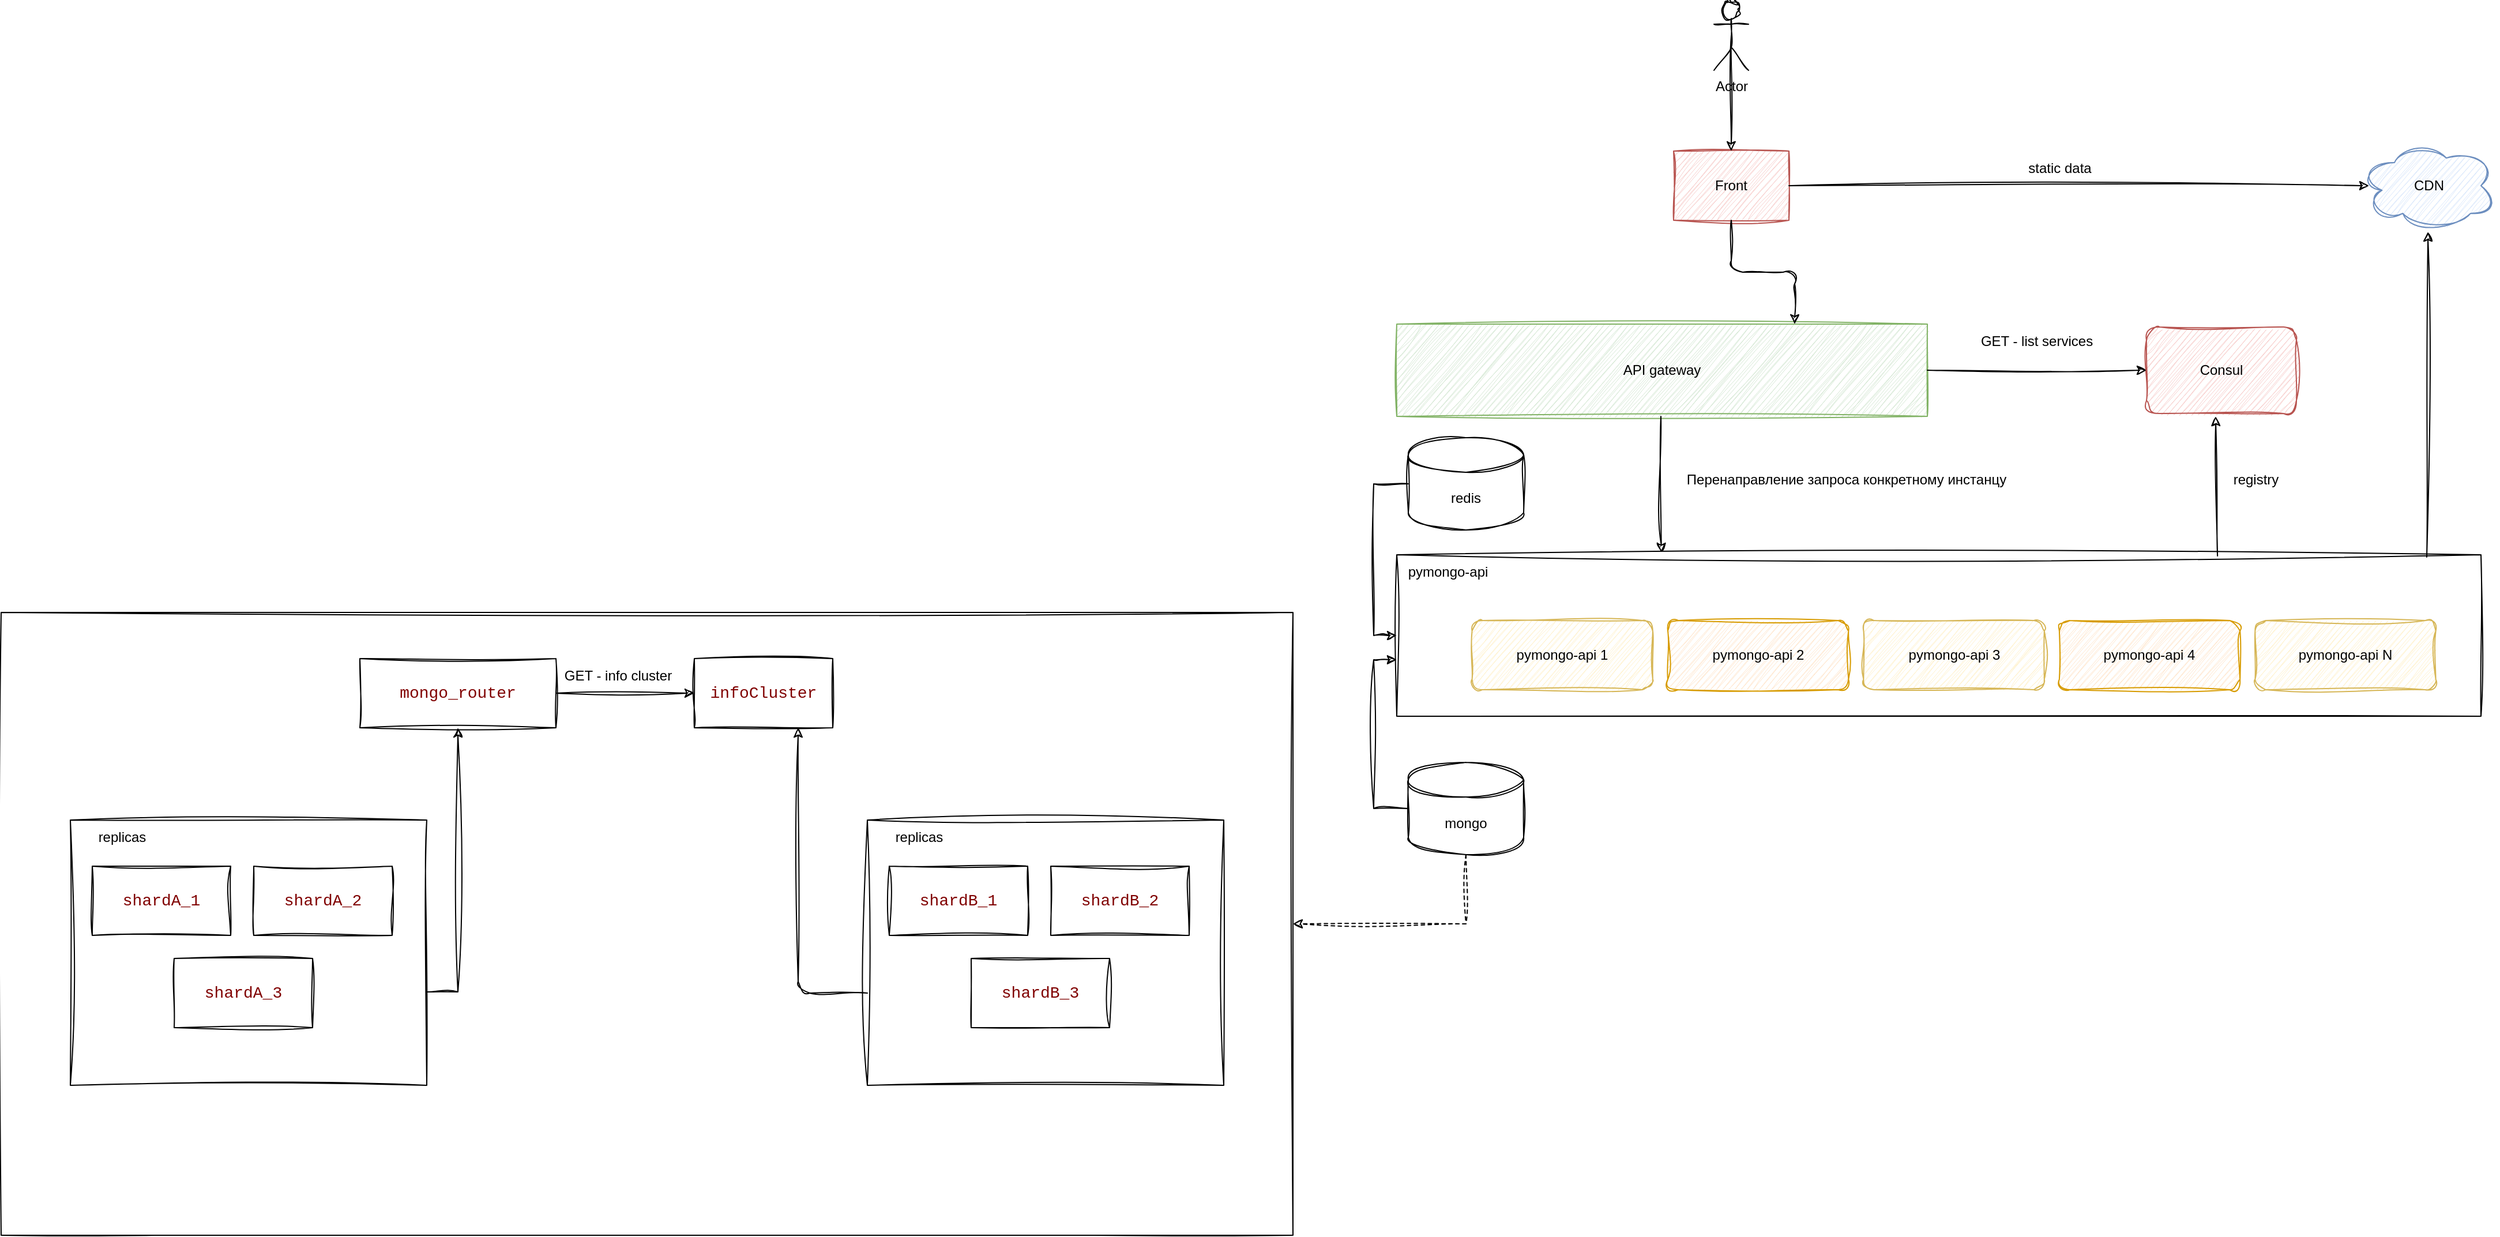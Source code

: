 <mxfile version="24.7.1" type="device">
  <diagram name="Page-1" id="-H_mtQnk-PTXWXPvYvuk">
    <mxGraphModel dx="2603" dy="820" grid="1" gridSize="10" guides="1" tooltips="1" connect="1" arrows="1" fold="1" page="1" pageScale="1" pageWidth="1169" pageHeight="827" math="0" shadow="0">
      <root>
        <mxCell id="0" />
        <mxCell id="1" parent="0" />
        <mxCell id="lU5tspeHzJpMSYw2a2wq-317" value="" style="rounded=0;whiteSpace=wrap;html=1;sketch=1;hachureGap=4;jiggle=2;curveFitting=1;fontFamily=Architects Daughter;fontSource=https%3A%2F%2Ffonts.googleapis.com%2Fcss%3Ffamily%3DArchitects%2BDaughter;" vertex="1" parent="1">
          <mxGeometry x="-1160" y="760" width="1120" height="540" as="geometry" />
        </mxCell>
        <mxCell id="132" value="" style="startSize=0;sketch=1;curveFitting=1;jiggle=2;" parent="1" vertex="1">
          <mxGeometry x="50" y="710" width="940" height="140" as="geometry" />
        </mxCell>
        <mxCell id="128" value="pymongo-api 1" style="rounded=1;whiteSpace=wrap;html=1;sketch=1;curveFitting=1;jiggle=2;fillColor=#fff2cc;strokeColor=#d6b656;" parent="132" vertex="1">
          <mxGeometry x="65.278" y="57" width="156.667" height="60" as="geometry" />
        </mxCell>
        <mxCell id="129" value="pymongo-api 2" style="rounded=1;whiteSpace=wrap;html=1;sketch=1;curveFitting=1;jiggle=2;fillColor=#ffe6cc;strokeColor=#d79b00;" parent="132" vertex="1">
          <mxGeometry x="235" y="57" width="156.667" height="60" as="geometry" />
        </mxCell>
        <mxCell id="130" value="pymongo-api 3" style="rounded=1;whiteSpace=wrap;html=1;sketch=1;curveFitting=1;jiggle=2;fillColor=#fff2cc;strokeColor=#d6b656;" parent="132" vertex="1">
          <mxGeometry x="404.722" y="57" width="156.667" height="60" as="geometry" />
        </mxCell>
        <mxCell id="251" value="pymongo-api 4" style="rounded=1;whiteSpace=wrap;html=1;sketch=1;curveFitting=1;jiggle=2;fillColor=#ffe6cc;strokeColor=#d79b00;" parent="132" vertex="1">
          <mxGeometry x="574.444" y="57" width="156.667" height="60" as="geometry" />
        </mxCell>
        <mxCell id="252" value="pymongo-api N" style="rounded=1;whiteSpace=wrap;html=1;sketch=1;curveFitting=1;jiggle=2;fillColor=#fff2cc;strokeColor=#d6b656;" parent="132" vertex="1">
          <mxGeometry x="744.167" y="57" width="156.667" height="60" as="geometry" />
        </mxCell>
        <mxCell id="256" value="pymongo-api" style="text;html=1;strokeColor=none;fillColor=none;align=center;verticalAlign=middle;whiteSpace=wrap;rounded=0;fontFamily=Helvetica;fontSize=12;fontColor=rgb(0, 0, 0);startSize=0;sketch=1;curveFitting=1;jiggle=2;" parent="132" vertex="1">
          <mxGeometry x="-60.003" width="208.889" height="30" as="geometry" />
        </mxCell>
        <mxCell id="133" value="Actor" style="shape=umlActor;verticalLabelPosition=bottom;verticalAlign=top;html=1;outlineConnect=0;strokeColor=rgb(0, 0, 0);fontFamily=Helvetica;fontSize=12;fontColor=rgb(0, 0, 0);startSize=0;fillColor=rgb(255, 255, 255);sketch=1;curveFitting=1;jiggle=2;" parent="1" vertex="1">
          <mxGeometry x="325" y="230" width="30" height="60" as="geometry" />
        </mxCell>
        <mxCell id="135" value="" style="rounded=0;whiteSpace=wrap;html=1;strokeColor=#b85450;fontFamily=Helvetica;fontSize=12;startSize=0;fillColor=#f8cecc;sketch=1;curveFitting=1;jiggle=2;" parent="1" vertex="1">
          <mxGeometry x="290" y="360" width="100" height="60" as="geometry" />
        </mxCell>
        <mxCell id="136" value="Front" style="text;html=1;strokeColor=none;fillColor=none;align=center;verticalAlign=middle;whiteSpace=wrap;rounded=0;fontFamily=Helvetica;fontSize=12;fontColor=rgb(0, 0, 0);startSize=0;sketch=1;curveFitting=1;jiggle=2;" parent="1" vertex="1">
          <mxGeometry x="295" y="375" width="90" height="30" as="geometry" />
        </mxCell>
        <mxCell id="137" value="" style="endArrow=classic;html=1;fontFamily=Helvetica;fontSize=12;fontColor=rgb(0, 0, 0);startSize=0;exitX=0.5;exitY=0.5;exitDx=0;exitDy=0;exitPerimeter=0;sketch=1;curveFitting=1;jiggle=2;" parent="1" source="133" target="135" edge="1">
          <mxGeometry width="50" height="50" relative="1" as="geometry">
            <mxPoint x="590" y="670" as="sourcePoint" />
            <mxPoint x="640" y="620" as="targetPoint" />
          </mxGeometry>
        </mxCell>
        <mxCell id="139" value="CDN" style="ellipse;shape=cloud;whiteSpace=wrap;html=1;strokeColor=#6c8ebf;fontFamily=Helvetica;fontSize=12;startSize=0;fillColor=#dae8fc;sketch=1;curveFitting=1;jiggle=2;" parent="1" vertex="1">
          <mxGeometry x="885" y="350" width="120" height="80" as="geometry" />
        </mxCell>
        <mxCell id="144" value="" style="endArrow=classic;html=1;rounded=1;labelBackgroundColor=default;strokeColor=default;fontFamily=Helvetica;fontSize=12;fontColor=rgb(0, 0, 0);startSize=0;shape=connector;entryX=0.067;entryY=0.5;entryDx=0;entryDy=0;entryPerimeter=0;exitX=1;exitY=0.5;exitDx=0;exitDy=0;sketch=1;curveFitting=1;jiggle=2;" parent="1" source="135" target="139" edge="1">
          <mxGeometry width="50" height="50" relative="1" as="geometry">
            <mxPoint x="410" y="390" as="sourcePoint" />
            <mxPoint x="540" y="390" as="targetPoint" />
          </mxGeometry>
        </mxCell>
        <mxCell id="145" value="static data" style="text;html=1;strokeColor=none;fillColor=none;align=center;verticalAlign=middle;whiteSpace=wrap;rounded=0;fontFamily=Helvetica;fontSize=12;fontColor=rgb(0, 0, 0);startSize=0;sketch=1;curveFitting=1;jiggle=2;" parent="1" vertex="1">
          <mxGeometry x="540" y="360" width="170" height="30" as="geometry" />
        </mxCell>
        <mxCell id="146" value="API gateway" style="rounded=0;whiteSpace=wrap;html=1;strokeColor=#82b366;fontFamily=Helvetica;fontSize=12;startSize=0;fillColor=#d5e8d4;sketch=1;curveFitting=1;jiggle=2;" parent="1" vertex="1">
          <mxGeometry x="50" y="510" width="460" height="80" as="geometry" />
        </mxCell>
        <mxCell id="147" value="" style="endArrow=classic;html=1;rounded=1;labelBackgroundColor=default;strokeColor=default;fontFamily=Helvetica;fontSize=12;fontColor=rgb(0, 0, 0);startSize=0;shape=connector;exitX=0.5;exitY=1;exitDx=0;exitDy=0;entryX=0.75;entryY=0;entryDx=0;entryDy=0;sketch=1;curveFitting=1;jiggle=2;edgeStyle=orthogonalEdgeStyle;" parent="1" source="135" target="146" edge="1">
          <mxGeometry width="50" height="50" relative="1" as="geometry">
            <mxPoint x="350" y="650" as="sourcePoint" />
            <mxPoint x="370" y="760" as="targetPoint" />
          </mxGeometry>
        </mxCell>
        <mxCell id="248" value="Consul" style="rounded=1;whiteSpace=wrap;html=1;sketch=1;curveFitting=1;jiggle=2;fillColor=#f8cecc;strokeColor=#b85450;" parent="1" vertex="1">
          <mxGeometry x="700" y="512.5" width="130" height="75" as="geometry" />
        </mxCell>
        <mxCell id="249" value="" style="endArrow=classic;html=1;rounded=1;labelBackgroundColor=default;strokeColor=default;fontFamily=Helvetica;fontSize=12;fontColor=rgb(0, 0, 0);startSize=0;shape=connector;exitX=1;exitY=0.5;exitDx=0;exitDy=0;entryX=0;entryY=0.5;entryDx=0;entryDy=0;sketch=1;curveFitting=1;jiggle=2;" parent="1" target="248" edge="1">
          <mxGeometry width="50" height="50" relative="1" as="geometry">
            <mxPoint x="510" y="550" as="sourcePoint" />
            <mxPoint x="670" y="470" as="targetPoint" />
          </mxGeometry>
        </mxCell>
        <mxCell id="250" value="GET - list services" style="text;html=1;strokeColor=none;fillColor=none;align=center;verticalAlign=middle;whiteSpace=wrap;rounded=0;fontFamily=Helvetica;fontSize=12;fontColor=rgb(0, 0, 0);startSize=0;sketch=1;curveFitting=1;jiggle=2;" parent="1" vertex="1">
          <mxGeometry x="520" y="510" width="170" height="30" as="geometry" />
        </mxCell>
        <mxCell id="254" value="" style="endArrow=classic;html=1;rounded=1;labelBackgroundColor=default;strokeColor=default;fontFamily=Helvetica;fontSize=12;fontColor=rgb(0, 0, 0);startSize=0;shape=connector;entryX=0.244;entryY=-0.014;entryDx=0;entryDy=0;entryPerimeter=0;sketch=1;curveFitting=1;jiggle=2;" parent="1" target="132" edge="1">
          <mxGeometry width="50" height="50" relative="1" as="geometry">
            <mxPoint x="279" y="590" as="sourcePoint" />
            <mxPoint x="360" y="700" as="targetPoint" />
          </mxGeometry>
        </mxCell>
        <mxCell id="255" value="Перенаправление запроса конкретному инстанцу" style="text;html=1;strokeColor=none;fillColor=none;align=center;verticalAlign=middle;whiteSpace=wrap;rounded=0;fontFamily=Helvetica;fontSize=12;fontColor=rgb(0, 0, 0);startSize=0;sketch=1;curveFitting=1;jiggle=2;" parent="1" vertex="1">
          <mxGeometry x="290" y="630" width="300" height="30" as="geometry" />
        </mxCell>
        <mxCell id="260" value="&lt;div style=&quot;background-color: rgb(255, 255, 255); line-height: 19px;&quot;&gt;&lt;font face=&quot;Consolas, Courier New, monospace&quot; color=&quot;#800000&quot;&gt;&lt;span style=&quot;font-size: 14px;&quot;&gt;mongo_router&lt;/span&gt;&lt;/font&gt;&lt;br&gt;&lt;/div&gt;" style="rounded=0;whiteSpace=wrap;html=1;strokeColor=rgb(0, 0, 0);fontFamily=Helvetica;fontSize=12;fontColor=rgb(0, 0, 0);startSize=0;fillColor=rgb(255, 255, 255);sketch=1;curveFitting=1;jiggle=2;" parent="1" vertex="1">
          <mxGeometry x="-849" y="800" width="170" height="60" as="geometry" />
        </mxCell>
        <mxCell id="262" value="&lt;div style=&quot;background-color: rgb(255, 255, 255); line-height: 19px;&quot;&gt;&lt;font face=&quot;Consolas, Courier New, monospace&quot; color=&quot;#800000&quot;&gt;&lt;span style=&quot;font-size: 14px;&quot;&gt;infoCluster&lt;/span&gt;&lt;/font&gt;&lt;br&gt;&lt;/div&gt;" style="rounded=0;whiteSpace=wrap;html=1;strokeColor=rgb(0, 0, 0);fontFamily=Helvetica;fontSize=12;fontColor=rgb(0, 0, 0);startSize=0;fillColor=rgb(255, 255, 255);sketch=1;curveFitting=1;jiggle=2;" parent="1" vertex="1">
          <mxGeometry x="-559" y="800" width="120" height="60" as="geometry" />
        </mxCell>
        <mxCell id="263" value="" style="endArrow=classic;html=1;rounded=1;labelBackgroundColor=default;strokeColor=default;fontFamily=Helvetica;fontSize=12;fontColor=rgb(0, 0, 0);startSize=0;shape=connector;entryX=0;entryY=0.5;entryDx=0;entryDy=0;sketch=1;curveFitting=1;jiggle=2;" parent="1" source="260" target="262" edge="1">
          <mxGeometry width="50" height="50" relative="1" as="geometry">
            <mxPoint x="-549" y="980" as="sourcePoint" />
            <mxPoint x="-599" y="1030" as="targetPoint" />
          </mxGeometry>
        </mxCell>
        <mxCell id="264" value="GET - info cluster" style="text;html=1;strokeColor=none;fillColor=none;align=center;verticalAlign=middle;whiteSpace=wrap;rounded=0;fontFamily=Helvetica;fontSize=12;fontColor=rgb(0, 0, 0);startSize=0;sketch=1;curveFitting=1;jiggle=2;" parent="1" vertex="1">
          <mxGeometry x="-720" y="800" width="190" height="30" as="geometry" />
        </mxCell>
        <mxCell id="265" value="" style="endArrow=classic;html=1;rounded=1;labelBackgroundColor=default;strokeColor=default;fontFamily=Helvetica;fontSize=12;fontColor=rgb(0, 0, 0);startSize=0;shape=connector;exitX=0.757;exitY=0.007;exitDx=0;exitDy=0;exitPerimeter=0;sketch=1;curveFitting=1;jiggle=2;" parent="1" source="132" edge="1">
          <mxGeometry width="50" height="50" relative="1" as="geometry">
            <mxPoint x="670" y="620" as="sourcePoint" />
            <mxPoint x="760" y="590" as="targetPoint" />
          </mxGeometry>
        </mxCell>
        <mxCell id="266" value="registry" style="text;html=1;strokeColor=none;fillColor=none;align=center;verticalAlign=middle;whiteSpace=wrap;rounded=0;fontFamily=Helvetica;fontSize=12;fontColor=rgb(0, 0, 0);startSize=0;sketch=1;curveFitting=1;jiggle=2;" parent="1" vertex="1">
          <mxGeometry x="750" y="630" width="90" height="30" as="geometry" />
        </mxCell>
        <mxCell id="lU5tspeHzJpMSYw2a2wq-308" style="edgeStyle=orthogonalEdgeStyle;rounded=0;sketch=1;hachureGap=4;jiggle=2;curveFitting=1;orthogonalLoop=1;jettySize=auto;html=1;entryX=0;entryY=0.5;entryDx=0;entryDy=0;fontFamily=Architects Daughter;fontSource=https%3A%2F%2Ffonts.googleapis.com%2Fcss%3Ffamily%3DArchitects%2BDaughter;" edge="1" parent="1" source="272" target="132">
          <mxGeometry relative="1" as="geometry">
            <Array as="points">
              <mxPoint x="30" y="649" />
              <mxPoint x="30" y="780" />
            </Array>
          </mxGeometry>
        </mxCell>
        <mxCell id="272" value="redis" style="shape=cylinder3;whiteSpace=wrap;html=1;boundedLbl=1;backgroundOutline=1;size=15;strokeColor=rgb(0, 0, 0);fontFamily=Helvetica;fontSize=12;fontColor=rgb(0, 0, 0);startSize=0;fillColor=rgb(255, 255, 255);sketch=1;curveFitting=1;jiggle=2;" parent="1" vertex="1">
          <mxGeometry x="60" y="608.5" width="100" height="80" as="geometry" />
        </mxCell>
        <mxCell id="287" value="" style="rounded=0;whiteSpace=wrap;html=1;strokeColor=rgb(0, 0, 0);fontFamily=Helvetica;fontSize=12;fontColor=rgb(0, 0, 0);startSize=0;fillColor=rgb(255, 255, 255);sketch=1;curveFitting=1;jiggle=2;" parent="1" vertex="1">
          <mxGeometry x="-409" y="940" width="309" height="230" as="geometry" />
        </mxCell>
        <mxCell id="288" value="&lt;div style=&quot;background-color: rgb(255, 255, 255); font-family: Consolas, &amp;quot;Courier New&amp;quot;, monospace; font-size: 14px; line-height: 19px;&quot;&gt;&lt;span style=&quot;color: #800000;&quot;&gt;shardB_1&lt;/span&gt;&lt;/div&gt;" style="rounded=0;whiteSpace=wrap;html=1;strokeColor=rgb(0, 0, 0);fontFamily=Helvetica;fontSize=12;fontColor=rgb(0, 0, 0);startSize=0;fillColor=rgb(255, 255, 255);sketch=1;curveFitting=1;jiggle=2;" parent="1" vertex="1">
          <mxGeometry x="-390" y="980" width="120" height="60" as="geometry" />
        </mxCell>
        <mxCell id="289" value="&lt;div style=&quot;background-color: rgb(255, 255, 255); font-family: Consolas, &amp;quot;Courier New&amp;quot;, monospace; font-size: 14px; line-height: 19px;&quot;&gt;&lt;span style=&quot;color: #800000;&quot;&gt;shardB_2&lt;/span&gt;&lt;/div&gt;" style="rounded=0;whiteSpace=wrap;html=1;strokeColor=rgb(0, 0, 0);fontFamily=Helvetica;fontSize=12;fontColor=rgb(0, 0, 0);startSize=0;fillColor=rgb(255, 255, 255);sketch=1;curveFitting=1;jiggle=2;" parent="1" vertex="1">
          <mxGeometry x="-250" y="980" width="120" height="60" as="geometry" />
        </mxCell>
        <mxCell id="290" value="&lt;div style=&quot;background-color: rgb(255, 255, 255); font-family: Consolas, &amp;quot;Courier New&amp;quot;, monospace; font-size: 14px; line-height: 19px;&quot;&gt;&lt;span style=&quot;color: #800000;&quot;&gt;shardB_3&lt;/span&gt;&lt;/div&gt;" style="rounded=0;whiteSpace=wrap;html=1;strokeColor=rgb(0, 0, 0);fontFamily=Helvetica;fontSize=12;fontColor=rgb(0, 0, 0);startSize=0;fillColor=rgb(255, 255, 255);sketch=1;curveFitting=1;jiggle=2;" parent="1" vertex="1">
          <mxGeometry x="-319" y="1060" width="120" height="60" as="geometry" />
        </mxCell>
        <mxCell id="296" value="replicas" style="text;html=1;strokeColor=none;fillColor=none;align=center;verticalAlign=middle;whiteSpace=wrap;rounded=0;fontFamily=Helvetica;fontSize=12;fontColor=rgb(0, 0, 0);startSize=0;sketch=1;curveFitting=1;jiggle=2;" parent="1" vertex="1">
          <mxGeometry x="-409" y="940" width="90" height="30" as="geometry" />
        </mxCell>
        <mxCell id="300" value="" style="endArrow=classic;html=1;entryX=0.492;entryY=1;entryDx=0;entryDy=0;entryPerimeter=0;exitX=0.95;exitY=0.014;exitDx=0;exitDy=0;exitPerimeter=0;sketch=1;curveFitting=1;jiggle=2;" parent="1" source="132" target="139" edge="1">
          <mxGeometry width="50" height="50" relative="1" as="geometry">
            <mxPoint x="740" y="640" as="sourcePoint" />
            <mxPoint x="790" y="590" as="targetPoint" />
          </mxGeometry>
        </mxCell>
        <mxCell id="304" value="" style="endArrow=classic;html=1;entryX=0.75;entryY=1;entryDx=0;entryDy=0;sketch=1;curveFitting=1;jiggle=2;" parent="1" target="262" edge="1">
          <mxGeometry width="50" height="50" relative="1" as="geometry">
            <mxPoint x="-409" y="1090" as="sourcePoint" />
            <mxPoint x="-429" y="1110" as="targetPoint" />
            <Array as="points">
              <mxPoint x="-469" y="1090" />
            </Array>
          </mxGeometry>
        </mxCell>
        <mxCell id="lU5tspeHzJpMSYw2a2wq-318" style="edgeStyle=orthogonalEdgeStyle;rounded=0;sketch=1;hachureGap=4;jiggle=2;curveFitting=1;orthogonalLoop=1;jettySize=auto;html=1;entryX=1;entryY=0.5;entryDx=0;entryDy=0;fontFamily=Architects Daughter;fontSource=https%3A%2F%2Ffonts.googleapis.com%2Fcss%3Ffamily%3DArchitects%2BDaughter;dashed=1;" edge="1" parent="1" source="lU5tspeHzJpMSYw2a2wq-309" target="lU5tspeHzJpMSYw2a2wq-317">
          <mxGeometry relative="1" as="geometry">
            <Array as="points">
              <mxPoint x="110" y="1030" />
            </Array>
          </mxGeometry>
        </mxCell>
        <mxCell id="lU5tspeHzJpMSYw2a2wq-309" value="mongo" style="shape=cylinder3;whiteSpace=wrap;html=1;boundedLbl=1;backgroundOutline=1;size=15;strokeColor=rgb(0, 0, 0);fontFamily=Helvetica;fontSize=12;fontColor=rgb(0, 0, 0);startSize=0;fillColor=rgb(255, 255, 255);sketch=1;curveFitting=1;jiggle=2;" vertex="1" parent="1">
          <mxGeometry x="60" y="890" width="100" height="80" as="geometry" />
        </mxCell>
        <mxCell id="lU5tspeHzJpMSYw2a2wq-310" style="edgeStyle=orthogonalEdgeStyle;rounded=0;sketch=1;hachureGap=4;jiggle=2;curveFitting=1;orthogonalLoop=1;jettySize=auto;html=1;entryX=0;entryY=0.65;entryDx=0;entryDy=0;entryPerimeter=0;fontFamily=Architects Daughter;fontSource=https%3A%2F%2Ffonts.googleapis.com%2Fcss%3Ffamily%3DArchitects%2BDaughter;" edge="1" parent="1" source="lU5tspeHzJpMSYw2a2wq-309" target="132">
          <mxGeometry relative="1" as="geometry">
            <Array as="points">
              <mxPoint x="30" y="930" />
              <mxPoint x="30" y="801" />
            </Array>
          </mxGeometry>
        </mxCell>
        <mxCell id="lU5tspeHzJpMSYw2a2wq-311" value="" style="rounded=0;whiteSpace=wrap;html=1;strokeColor=rgb(0, 0, 0);fontFamily=Helvetica;fontSize=12;fontColor=rgb(0, 0, 0);startSize=0;fillColor=rgb(255, 255, 255);sketch=1;curveFitting=1;jiggle=2;" vertex="1" parent="1">
          <mxGeometry x="-1100" y="940" width="309" height="230" as="geometry" />
        </mxCell>
        <mxCell id="lU5tspeHzJpMSYw2a2wq-312" value="&lt;div style=&quot;background-color: rgb(255, 255, 255); font-family: Consolas, &amp;quot;Courier New&amp;quot;, monospace; font-size: 14px; line-height: 19px;&quot;&gt;&lt;span style=&quot;color: #800000;&quot;&gt;shardA_1&lt;/span&gt;&lt;/div&gt;" style="rounded=0;whiteSpace=wrap;html=1;strokeColor=rgb(0, 0, 0);fontFamily=Helvetica;fontSize=12;fontColor=rgb(0, 0, 0);startSize=0;fillColor=rgb(255, 255, 255);sketch=1;curveFitting=1;jiggle=2;" vertex="1" parent="1">
          <mxGeometry x="-1081" y="980" width="120" height="60" as="geometry" />
        </mxCell>
        <mxCell id="lU5tspeHzJpMSYw2a2wq-313" value="&lt;div style=&quot;background-color: rgb(255, 255, 255); font-family: Consolas, &amp;quot;Courier New&amp;quot;, monospace; font-size: 14px; line-height: 19px;&quot;&gt;&lt;span style=&quot;color: #800000;&quot;&gt;shardA_2&lt;/span&gt;&lt;/div&gt;" style="rounded=0;whiteSpace=wrap;html=1;strokeColor=rgb(0, 0, 0);fontFamily=Helvetica;fontSize=12;fontColor=rgb(0, 0, 0);startSize=0;fillColor=rgb(255, 255, 255);sketch=1;curveFitting=1;jiggle=2;" vertex="1" parent="1">
          <mxGeometry x="-941" y="980" width="120" height="60" as="geometry" />
        </mxCell>
        <mxCell id="lU5tspeHzJpMSYw2a2wq-314" value="&lt;div style=&quot;background-color: rgb(255, 255, 255); font-family: Consolas, &amp;quot;Courier New&amp;quot;, monospace; font-size: 14px; line-height: 19px;&quot;&gt;&lt;span style=&quot;color: #800000;&quot;&gt;shardA_3&lt;/span&gt;&lt;/div&gt;" style="rounded=0;whiteSpace=wrap;html=1;strokeColor=rgb(0, 0, 0);fontFamily=Helvetica;fontSize=12;fontColor=rgb(0, 0, 0);startSize=0;fillColor=rgb(255, 255, 255);sketch=1;curveFitting=1;jiggle=2;" vertex="1" parent="1">
          <mxGeometry x="-1010" y="1060" width="120" height="60" as="geometry" />
        </mxCell>
        <mxCell id="lU5tspeHzJpMSYw2a2wq-315" value="replicas" style="text;html=1;strokeColor=none;fillColor=none;align=center;verticalAlign=middle;whiteSpace=wrap;rounded=0;fontFamily=Helvetica;fontSize=12;fontColor=rgb(0, 0, 0);startSize=0;sketch=1;curveFitting=1;jiggle=2;" vertex="1" parent="1">
          <mxGeometry x="-1100" y="940" width="90" height="30" as="geometry" />
        </mxCell>
        <mxCell id="lU5tspeHzJpMSYw2a2wq-316" style="edgeStyle=orthogonalEdgeStyle;rounded=0;sketch=1;hachureGap=4;jiggle=2;curveFitting=1;orthogonalLoop=1;jettySize=auto;html=1;entryX=1;entryY=0.648;entryDx=0;entryDy=0;entryPerimeter=0;fontFamily=Architects Daughter;fontSource=https%3A%2F%2Ffonts.googleapis.com%2Fcss%3Ffamily%3DArchitects%2BDaughter;endArrow=none;endFill=0;startArrow=classic;startFill=1;" edge="1" parent="1" source="260" target="lU5tspeHzJpMSYw2a2wq-311">
          <mxGeometry relative="1" as="geometry" />
        </mxCell>
      </root>
    </mxGraphModel>
  </diagram>
</mxfile>
